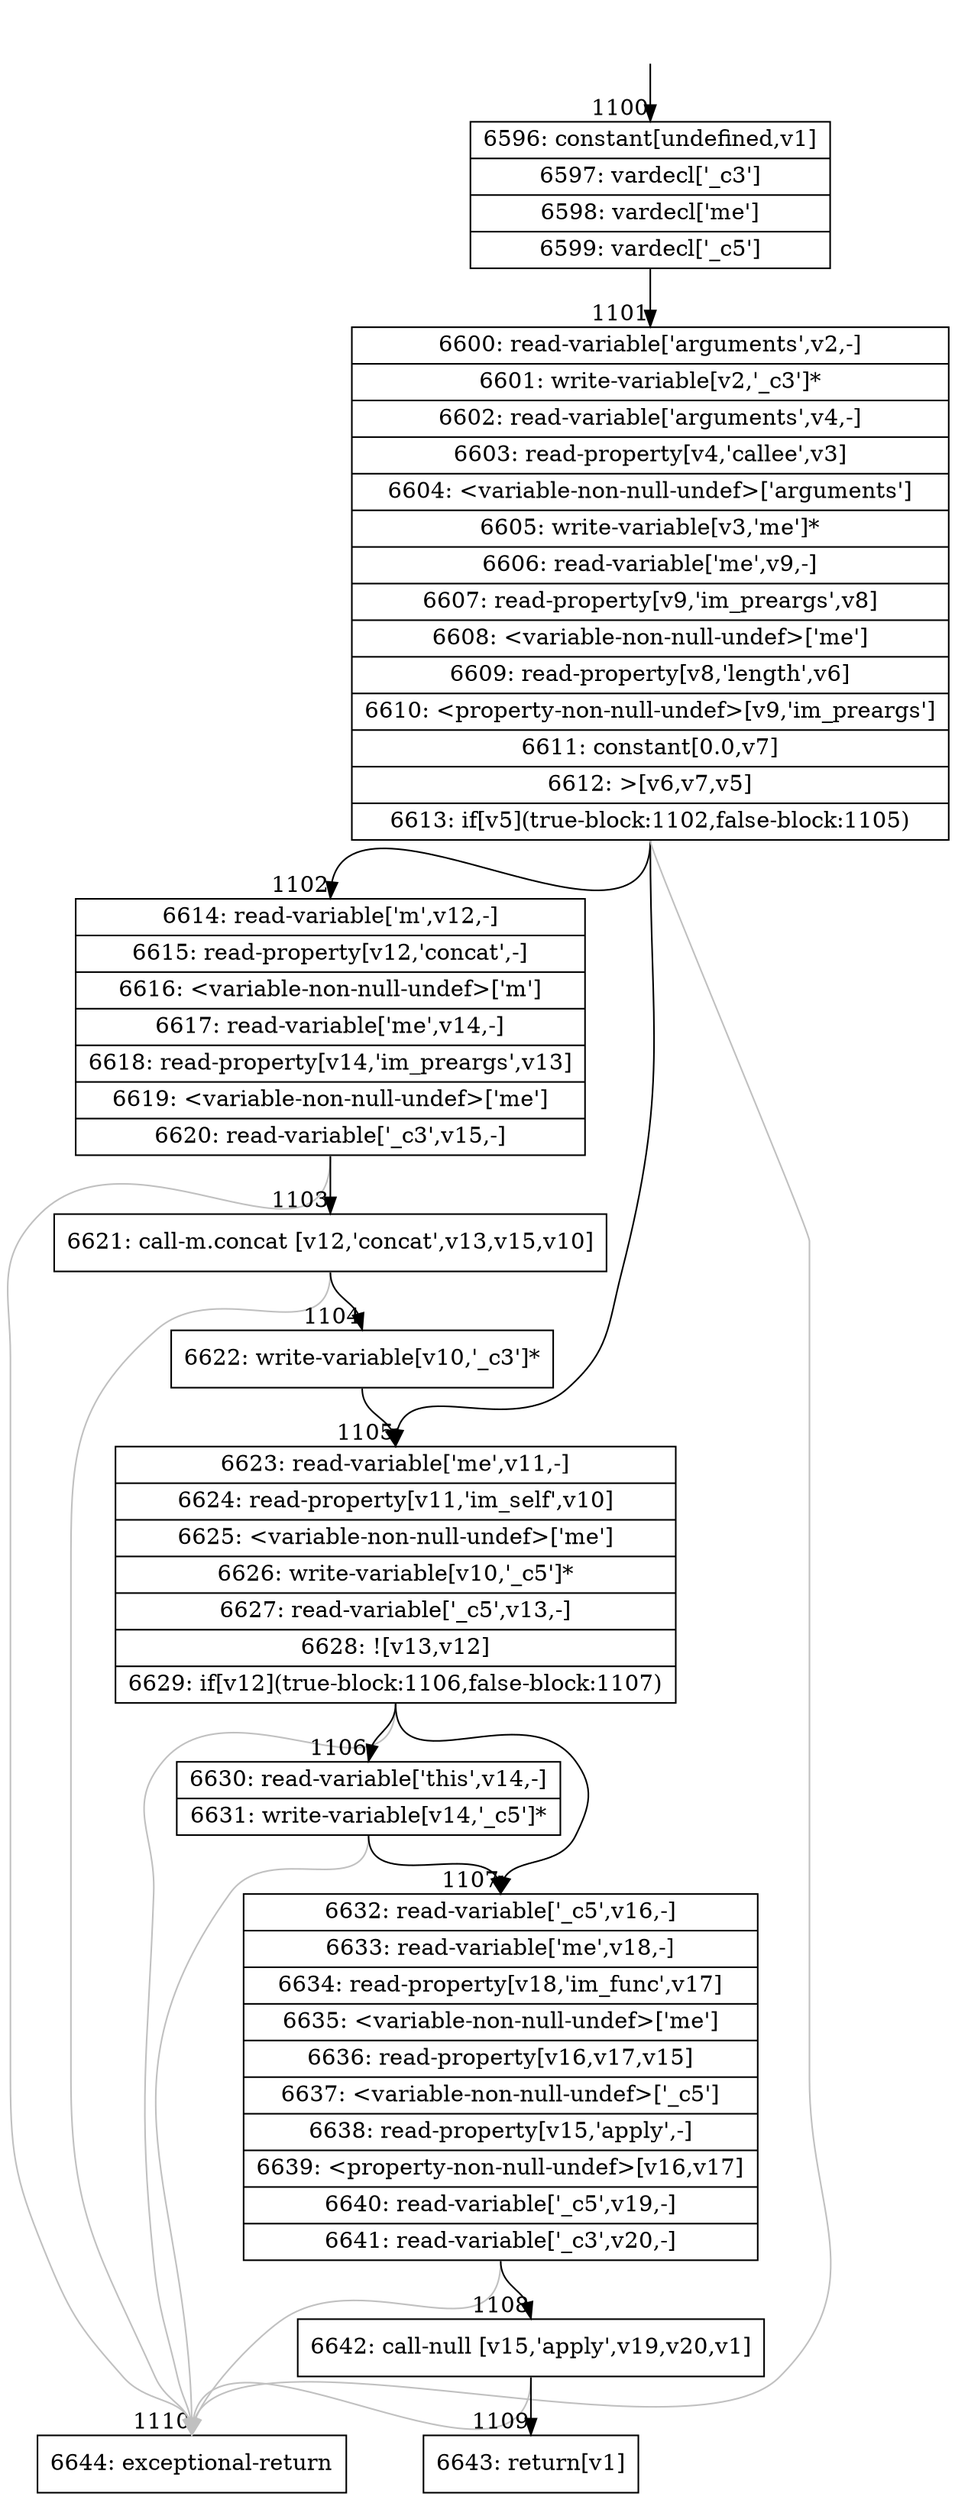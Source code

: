 digraph {
rankdir="TD"
BB_entry79[shape=none,label=""];
BB_entry79 -> BB1100 [tailport=s, headport=n, headlabel="    1100"]
BB1100 [shape=record label="{6596: constant[undefined,v1]|6597: vardecl['_c3']|6598: vardecl['me']|6599: vardecl['_c5']}" ] 
BB1100 -> BB1101 [tailport=s, headport=n, headlabel="      1101"]
BB1101 [shape=record label="{6600: read-variable['arguments',v2,-]|6601: write-variable[v2,'_c3']*|6602: read-variable['arguments',v4,-]|6603: read-property[v4,'callee',v3]|6604: \<variable-non-null-undef\>['arguments']|6605: write-variable[v3,'me']*|6606: read-variable['me',v9,-]|6607: read-property[v9,'im_preargs',v8]|6608: \<variable-non-null-undef\>['me']|6609: read-property[v8,'length',v6]|6610: \<property-non-null-undef\>[v9,'im_preargs']|6611: constant[0.0,v7]|6612: \>[v6,v7,v5]|6613: if[v5](true-block:1102,false-block:1105)}" ] 
BB1101 -> BB1102 [tailport=s, headport=n, headlabel="      1102"]
BB1101 -> BB1105 [tailport=s, headport=n, headlabel="      1105"]
BB1101 -> BB1110 [tailport=s, headport=n, color=gray, headlabel="      1110"]
BB1102 [shape=record label="{6614: read-variable['m',v12,-]|6615: read-property[v12,'concat',-]|6616: \<variable-non-null-undef\>['m']|6617: read-variable['me',v14,-]|6618: read-property[v14,'im_preargs',v13]|6619: \<variable-non-null-undef\>['me']|6620: read-variable['_c3',v15,-]}" ] 
BB1102 -> BB1103 [tailport=s, headport=n, headlabel="      1103"]
BB1102 -> BB1110 [tailport=s, headport=n, color=gray]
BB1103 [shape=record label="{6621: call-m.concat [v12,'concat',v13,v15,v10]}" ] 
BB1103 -> BB1104 [tailport=s, headport=n, headlabel="      1104"]
BB1103 -> BB1110 [tailport=s, headport=n, color=gray]
BB1104 [shape=record label="{6622: write-variable[v10,'_c3']*}" ] 
BB1104 -> BB1105 [tailport=s, headport=n]
BB1105 [shape=record label="{6623: read-variable['me',v11,-]|6624: read-property[v11,'im_self',v10]|6625: \<variable-non-null-undef\>['me']|6626: write-variable[v10,'_c5']*|6627: read-variable['_c5',v13,-]|6628: ![v13,v12]|6629: if[v12](true-block:1106,false-block:1107)}" ] 
BB1105 -> BB1106 [tailport=s, headport=n, headlabel="      1106"]
BB1105 -> BB1107 [tailport=s, headport=n, headlabel="      1107"]
BB1105 -> BB1110 [tailport=s, headport=n, color=gray]
BB1106 [shape=record label="{6630: read-variable['this',v14,-]|6631: write-variable[v14,'_c5']*}" ] 
BB1106 -> BB1107 [tailport=s, headport=n]
BB1106 -> BB1110 [tailport=s, headport=n, color=gray]
BB1107 [shape=record label="{6632: read-variable['_c5',v16,-]|6633: read-variable['me',v18,-]|6634: read-property[v18,'im_func',v17]|6635: \<variable-non-null-undef\>['me']|6636: read-property[v16,v17,v15]|6637: \<variable-non-null-undef\>['_c5']|6638: read-property[v15,'apply',-]|6639: \<property-non-null-undef\>[v16,v17]|6640: read-variable['_c5',v19,-]|6641: read-variable['_c3',v20,-]}" ] 
BB1107 -> BB1108 [tailport=s, headport=n, headlabel="      1108"]
BB1107 -> BB1110 [tailport=s, headport=n, color=gray]
BB1108 [shape=record label="{6642: call-null [v15,'apply',v19,v20,v1]}" ] 
BB1108 -> BB1109 [tailport=s, headport=n, headlabel="      1109"]
BB1108 -> BB1110 [tailport=s, headport=n, color=gray]
BB1109 [shape=record label="{6643: return[v1]}" ] 
BB1110 [shape=record label="{6644: exceptional-return}" ] 
//#$~ 535
}

